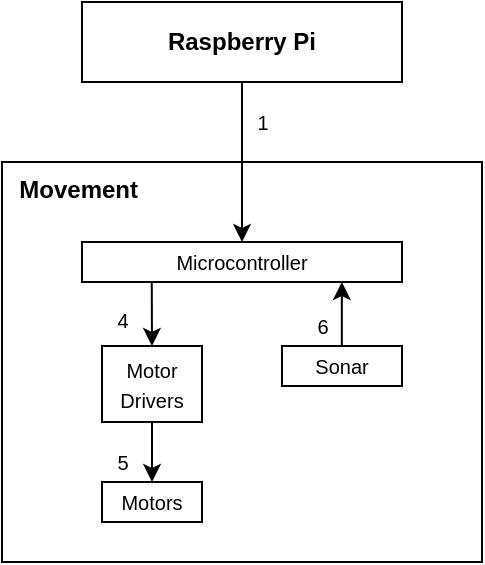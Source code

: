 <mxfile version="24.7.8">
  <diagram name="Page-1" id="trQdiBlen_foMQJMFfYV">
    <mxGraphModel dx="1050" dy="621" grid="1" gridSize="10" guides="1" tooltips="1" connect="1" arrows="1" fold="1" page="1" pageScale="1" pageWidth="850" pageHeight="1100" math="0" shadow="0">
      <root>
        <mxCell id="0" />
        <mxCell id="1" parent="0" />
        <mxCell id="NOaE37VPc0i63LTB-BPz-1" value="&lt;b&gt;Raspberry Pi&lt;/b&gt;" style="rounded=0;whiteSpace=wrap;html=1;fontStyle=1" parent="1" vertex="1">
          <mxGeometry x="320" y="240" width="160" height="40" as="geometry" />
        </mxCell>
        <mxCell id="yJ3yhxOb3OaTGg_4wgQc-1" value="&lt;b&gt;&amp;nbsp; Movement&lt;/b&gt;" style="rounded=0;whiteSpace=wrap;html=1;align=left;verticalAlign=top;" vertex="1" parent="1">
          <mxGeometry x="280" y="320" width="240" height="200" as="geometry" />
        </mxCell>
        <mxCell id="yJ3yhxOb3OaTGg_4wgQc-2" value="&lt;font style=&quot;font-size: 10px;&quot;&gt;Microcontroller&lt;/font&gt;" style="rounded=0;whiteSpace=wrap;html=1;" vertex="1" parent="1">
          <mxGeometry x="320" y="360" width="160" height="20" as="geometry" />
        </mxCell>
        <mxCell id="yJ3yhxOb3OaTGg_4wgQc-3" value="&lt;font style=&quot;font-size: 10px;&quot;&gt;Sonar&lt;/font&gt;" style="rounded=0;whiteSpace=wrap;html=1;" vertex="1" parent="1">
          <mxGeometry x="420" y="412" width="60" height="20" as="geometry" />
        </mxCell>
        <mxCell id="yJ3yhxOb3OaTGg_4wgQc-4" value="&lt;font style=&quot;font-size: 10px;&quot;&gt;Motor Drivers&lt;/font&gt;" style="rounded=0;whiteSpace=wrap;html=1;" vertex="1" parent="1">
          <mxGeometry x="330" y="412" width="50" height="38" as="geometry" />
        </mxCell>
        <mxCell id="yJ3yhxOb3OaTGg_4wgQc-5" value="&lt;font style=&quot;font-size: 10px;&quot;&gt;Motors&lt;/font&gt;" style="rounded=0;whiteSpace=wrap;html=1;" vertex="1" parent="1">
          <mxGeometry x="330" y="480" width="50" height="20" as="geometry" />
        </mxCell>
        <mxCell id="yJ3yhxOb3OaTGg_4wgQc-6" style="edgeStyle=orthogonalEdgeStyle;rounded=0;orthogonalLoop=1;jettySize=auto;html=1;exitX=0.218;exitY=0.995;exitDx=0;exitDy=0;entryX=0.5;entryY=0;entryDx=0;entryDy=0;exitPerimeter=0;" edge="1" parent="1" source="yJ3yhxOb3OaTGg_4wgQc-2" target="yJ3yhxOb3OaTGg_4wgQc-4">
          <mxGeometry relative="1" as="geometry">
            <mxPoint x="690" y="430" as="sourcePoint" />
            <mxPoint x="690" y="390" as="targetPoint" />
          </mxGeometry>
        </mxCell>
        <mxCell id="yJ3yhxOb3OaTGg_4wgQc-7" style="edgeStyle=orthogonalEdgeStyle;rounded=0;orthogonalLoop=1;jettySize=auto;html=1;exitX=0.218;exitY=0.995;exitDx=0;exitDy=0;entryX=0.5;entryY=0;entryDx=0;entryDy=0;exitPerimeter=0;startArrow=classic;startFill=1;endArrow=none;endFill=0;" edge="1" parent="1">
          <mxGeometry relative="1" as="geometry">
            <mxPoint x="449.92" y="380" as="sourcePoint" />
            <mxPoint x="449.92" y="412" as="targetPoint" />
          </mxGeometry>
        </mxCell>
        <mxCell id="yJ3yhxOb3OaTGg_4wgQc-8" style="edgeStyle=orthogonalEdgeStyle;rounded=0;orthogonalLoop=1;jettySize=auto;html=1;exitX=0.5;exitY=1;exitDx=0;exitDy=0;entryX=0.5;entryY=0;entryDx=0;entryDy=0;" edge="1" parent="1" source="yJ3yhxOb3OaTGg_4wgQc-4" target="yJ3yhxOb3OaTGg_4wgQc-5">
          <mxGeometry relative="1" as="geometry">
            <mxPoint x="354.9" y="448" as="sourcePoint" />
            <mxPoint x="354.9" y="480" as="targetPoint" />
          </mxGeometry>
        </mxCell>
        <mxCell id="yJ3yhxOb3OaTGg_4wgQc-9" value="&lt;font style=&quot;font-size: 10px;&quot;&gt;4&lt;/font&gt;" style="text;html=1;align=center;verticalAlign=middle;resizable=0;points=[];autosize=1;strokeColor=none;fillColor=none;spacing=-3;" vertex="1" parent="1">
          <mxGeometry x="330" y="389" width="20" height="20" as="geometry" />
        </mxCell>
        <mxCell id="yJ3yhxOb3OaTGg_4wgQc-10" value="&lt;font style=&quot;font-size: 10px;&quot;&gt;5&lt;/font&gt;" style="text;html=1;align=center;verticalAlign=middle;resizable=0;points=[];autosize=1;strokeColor=none;fillColor=none;spacing=-3;" vertex="1" parent="1">
          <mxGeometry x="330" y="460" width="20" height="20" as="geometry" />
        </mxCell>
        <mxCell id="yJ3yhxOb3OaTGg_4wgQc-11" value="&lt;span style=&quot;font-size: 10px;&quot;&gt;6&lt;/span&gt;" style="text;html=1;align=center;verticalAlign=middle;resizable=0;points=[];autosize=1;strokeColor=none;fillColor=none;spacing=-3;" vertex="1" parent="1">
          <mxGeometry x="430" y="392" width="20" height="20" as="geometry" />
        </mxCell>
        <mxCell id="yJ3yhxOb3OaTGg_4wgQc-14" style="edgeStyle=orthogonalEdgeStyle;rounded=0;orthogonalLoop=1;jettySize=auto;html=1;entryX=0.5;entryY=0;entryDx=0;entryDy=0;exitX=0.5;exitY=1;exitDx=0;exitDy=0;" edge="1" parent="1" source="NOaE37VPc0i63LTB-BPz-1" target="yJ3yhxOb3OaTGg_4wgQc-2">
          <mxGeometry relative="1" as="geometry">
            <mxPoint x="400" y="280" as="sourcePoint" />
            <mxPoint x="400" y="360" as="targetPoint" />
          </mxGeometry>
        </mxCell>
        <mxCell id="yJ3yhxOb3OaTGg_4wgQc-15" value="&lt;span style=&quot;font-size: 10px;&quot;&gt;1&lt;/span&gt;" style="text;html=1;align=center;verticalAlign=middle;resizable=0;points=[];autosize=1;strokeColor=none;fillColor=none;spacing=-3;" vertex="1" parent="1">
          <mxGeometry x="400" y="290" width="20" height="20" as="geometry" />
        </mxCell>
      </root>
    </mxGraphModel>
  </diagram>
</mxfile>
